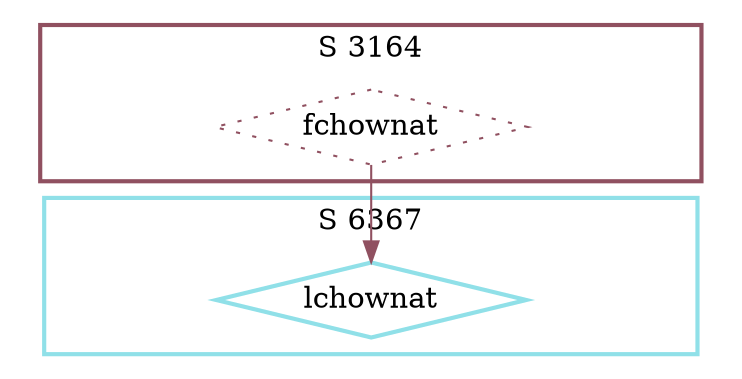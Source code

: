 digraph G {
  ratio=0.500000;
  "UV fchownat (3164)" [shape=diamond, label="fchownat", color="#905060",
                        style=dotted];
  "UV lchownat (6367)" [shape=diamond, label="lchownat", color="#90E0E8",
                        style=bold];
  
  subgraph cluster_3164 { label="S 3164";
    color="#905060";
    style=bold;
    "UV fchownat (3164)"; };
  subgraph cluster_6367 { label="S 6367";
    color="#90E0E8";
    style=bold;
    "UV lchownat (6367)"; };
  
  "UV fchownat (3164)" -> "UV lchownat (6367)" [color="#905060"];
  
  }